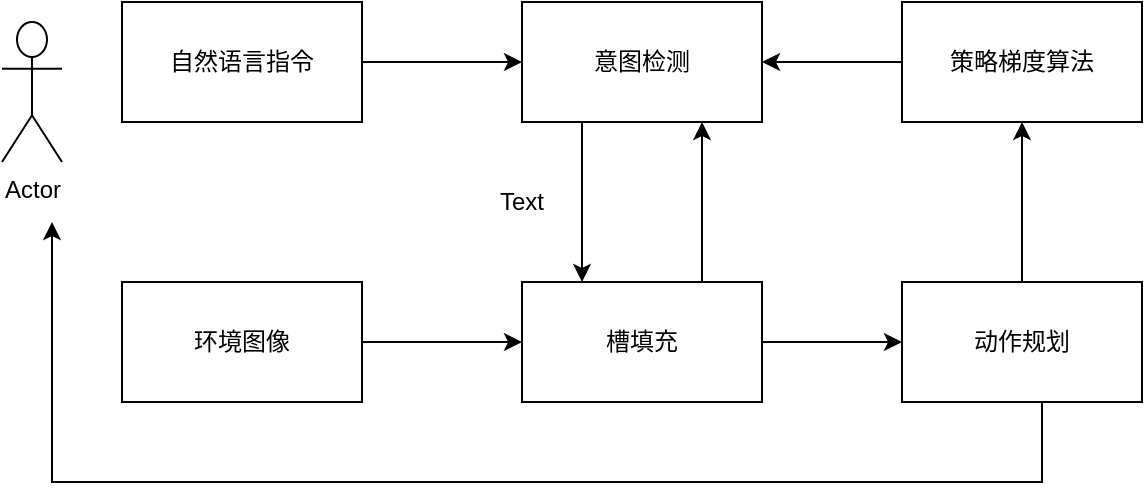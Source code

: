 <mxfile version="12.5.6" type="github">
  <diagram id="uw3inCJQCSoo9WiT7ENM" name="第 1 页">
    <mxGraphModel dx="1038" dy="548" grid="1" gridSize="10" guides="1" tooltips="1" connect="1" arrows="1" fold="1" page="1" pageScale="1" pageWidth="827" pageHeight="1169" math="0" shadow="0">
      <root>
        <mxCell id="0"/>
        <mxCell id="1" parent="0"/>
        <mxCell id="ApKYWPiX7AiaHv-lb321-1" value="Actor" style="shape=umlActor;verticalLabelPosition=bottom;labelBackgroundColor=#ffffff;verticalAlign=top;html=1;" parent="1" vertex="1">
          <mxGeometry x="80" y="180" width="30" height="70" as="geometry"/>
        </mxCell>
        <mxCell id="r6jNqbJNBkN99II1Urgm-3" value="" style="edgeStyle=orthogonalEdgeStyle;rounded=0;orthogonalLoop=1;jettySize=auto;html=1;" edge="1" parent="1" source="r6jNqbJNBkN99II1Urgm-1" target="r6jNqbJNBkN99II1Urgm-2">
          <mxGeometry relative="1" as="geometry"/>
        </mxCell>
        <mxCell id="r6jNqbJNBkN99II1Urgm-1" value="自然语言指令" style="rounded=0;whiteSpace=wrap;html=1;" vertex="1" parent="1">
          <mxGeometry x="140" y="170" width="120" height="60" as="geometry"/>
        </mxCell>
        <mxCell id="r6jNqbJNBkN99II1Urgm-5" value="" style="edgeStyle=orthogonalEdgeStyle;rounded=0;orthogonalLoop=1;jettySize=auto;html=1;" edge="1" parent="1" source="r6jNqbJNBkN99II1Urgm-2" target="r6jNqbJNBkN99II1Urgm-4">
          <mxGeometry relative="1" as="geometry">
            <Array as="points">
              <mxPoint x="370" y="280"/>
              <mxPoint x="370" y="280"/>
            </Array>
          </mxGeometry>
        </mxCell>
        <mxCell id="r6jNqbJNBkN99II1Urgm-2" value="意图检测" style="rounded=0;whiteSpace=wrap;html=1;" vertex="1" parent="1">
          <mxGeometry x="340" y="170" width="120" height="60" as="geometry"/>
        </mxCell>
        <mxCell id="r6jNqbJNBkN99II1Urgm-6" value="" style="edgeStyle=orthogonalEdgeStyle;rounded=0;orthogonalLoop=1;jettySize=auto;html=1;" edge="1" parent="1" source="r6jNqbJNBkN99II1Urgm-4" target="r6jNqbJNBkN99II1Urgm-2">
          <mxGeometry relative="1" as="geometry">
            <Array as="points">
              <mxPoint x="430" y="270"/>
              <mxPoint x="430" y="270"/>
            </Array>
          </mxGeometry>
        </mxCell>
        <mxCell id="r6jNqbJNBkN99II1Urgm-12" value="" style="edgeStyle=orthogonalEdgeStyle;rounded=0;orthogonalLoop=1;jettySize=auto;html=1;" edge="1" parent="1" source="r6jNqbJNBkN99II1Urgm-4" target="r6jNqbJNBkN99II1Urgm-11">
          <mxGeometry relative="1" as="geometry"/>
        </mxCell>
        <mxCell id="r6jNqbJNBkN99II1Urgm-4" value="槽填充" style="rounded=0;whiteSpace=wrap;html=1;" vertex="1" parent="1">
          <mxGeometry x="340" y="310" width="120" height="60" as="geometry"/>
        </mxCell>
        <mxCell id="r6jNqbJNBkN99II1Urgm-15" style="edgeStyle=orthogonalEdgeStyle;rounded=0;orthogonalLoop=1;jettySize=auto;html=1;" edge="1" parent="1" source="r6jNqbJNBkN99II1Urgm-11">
          <mxGeometry relative="1" as="geometry">
            <mxPoint x="105" y="280" as="targetPoint"/>
            <Array as="points">
              <mxPoint x="600" y="410"/>
              <mxPoint x="105" y="410"/>
            </Array>
          </mxGeometry>
        </mxCell>
        <mxCell id="r6jNqbJNBkN99II1Urgm-16" value="" style="edgeStyle=orthogonalEdgeStyle;rounded=0;orthogonalLoop=1;jettySize=auto;html=1;" edge="1" parent="1" source="r6jNqbJNBkN99II1Urgm-11" target="r6jNqbJNBkN99II1Urgm-7">
          <mxGeometry relative="1" as="geometry"/>
        </mxCell>
        <mxCell id="r6jNqbJNBkN99II1Urgm-11" value="动作规划" style="rounded=0;whiteSpace=wrap;html=1;" vertex="1" parent="1">
          <mxGeometry x="530" y="310" width="120" height="60" as="geometry"/>
        </mxCell>
        <mxCell id="r6jNqbJNBkN99II1Urgm-9" value="" style="edgeStyle=orthogonalEdgeStyle;rounded=0;orthogonalLoop=1;jettySize=auto;html=1;entryX=1;entryY=0.5;entryDx=0;entryDy=0;" edge="1" parent="1" source="r6jNqbJNBkN99II1Urgm-7" target="r6jNqbJNBkN99II1Urgm-2">
          <mxGeometry relative="1" as="geometry">
            <mxPoint x="490" y="200" as="targetPoint"/>
          </mxGeometry>
        </mxCell>
        <mxCell id="r6jNqbJNBkN99II1Urgm-7" value="策略梯度算法" style="rounded=0;whiteSpace=wrap;html=1;" vertex="1" parent="1">
          <mxGeometry x="530" y="170" width="120" height="60" as="geometry"/>
        </mxCell>
        <mxCell id="r6jNqbJNBkN99II1Urgm-14" value="" style="edgeStyle=orthogonalEdgeStyle;rounded=0;orthogonalLoop=1;jettySize=auto;html=1;" edge="1" parent="1" source="r6jNqbJNBkN99II1Urgm-13" target="r6jNqbJNBkN99II1Urgm-4">
          <mxGeometry relative="1" as="geometry"/>
        </mxCell>
        <mxCell id="r6jNqbJNBkN99II1Urgm-13" value="环境图像" style="rounded=0;whiteSpace=wrap;html=1;" vertex="1" parent="1">
          <mxGeometry x="140" y="310" width="120" height="60" as="geometry"/>
        </mxCell>
        <mxCell id="r6jNqbJNBkN99II1Urgm-17" value="Text" style="text;html=1;strokeColor=none;fillColor=none;align=center;verticalAlign=middle;whiteSpace=wrap;rounded=0;" vertex="1" parent="1">
          <mxGeometry x="320" y="260" width="40" height="20" as="geometry"/>
        </mxCell>
      </root>
    </mxGraphModel>
  </diagram>
</mxfile>
